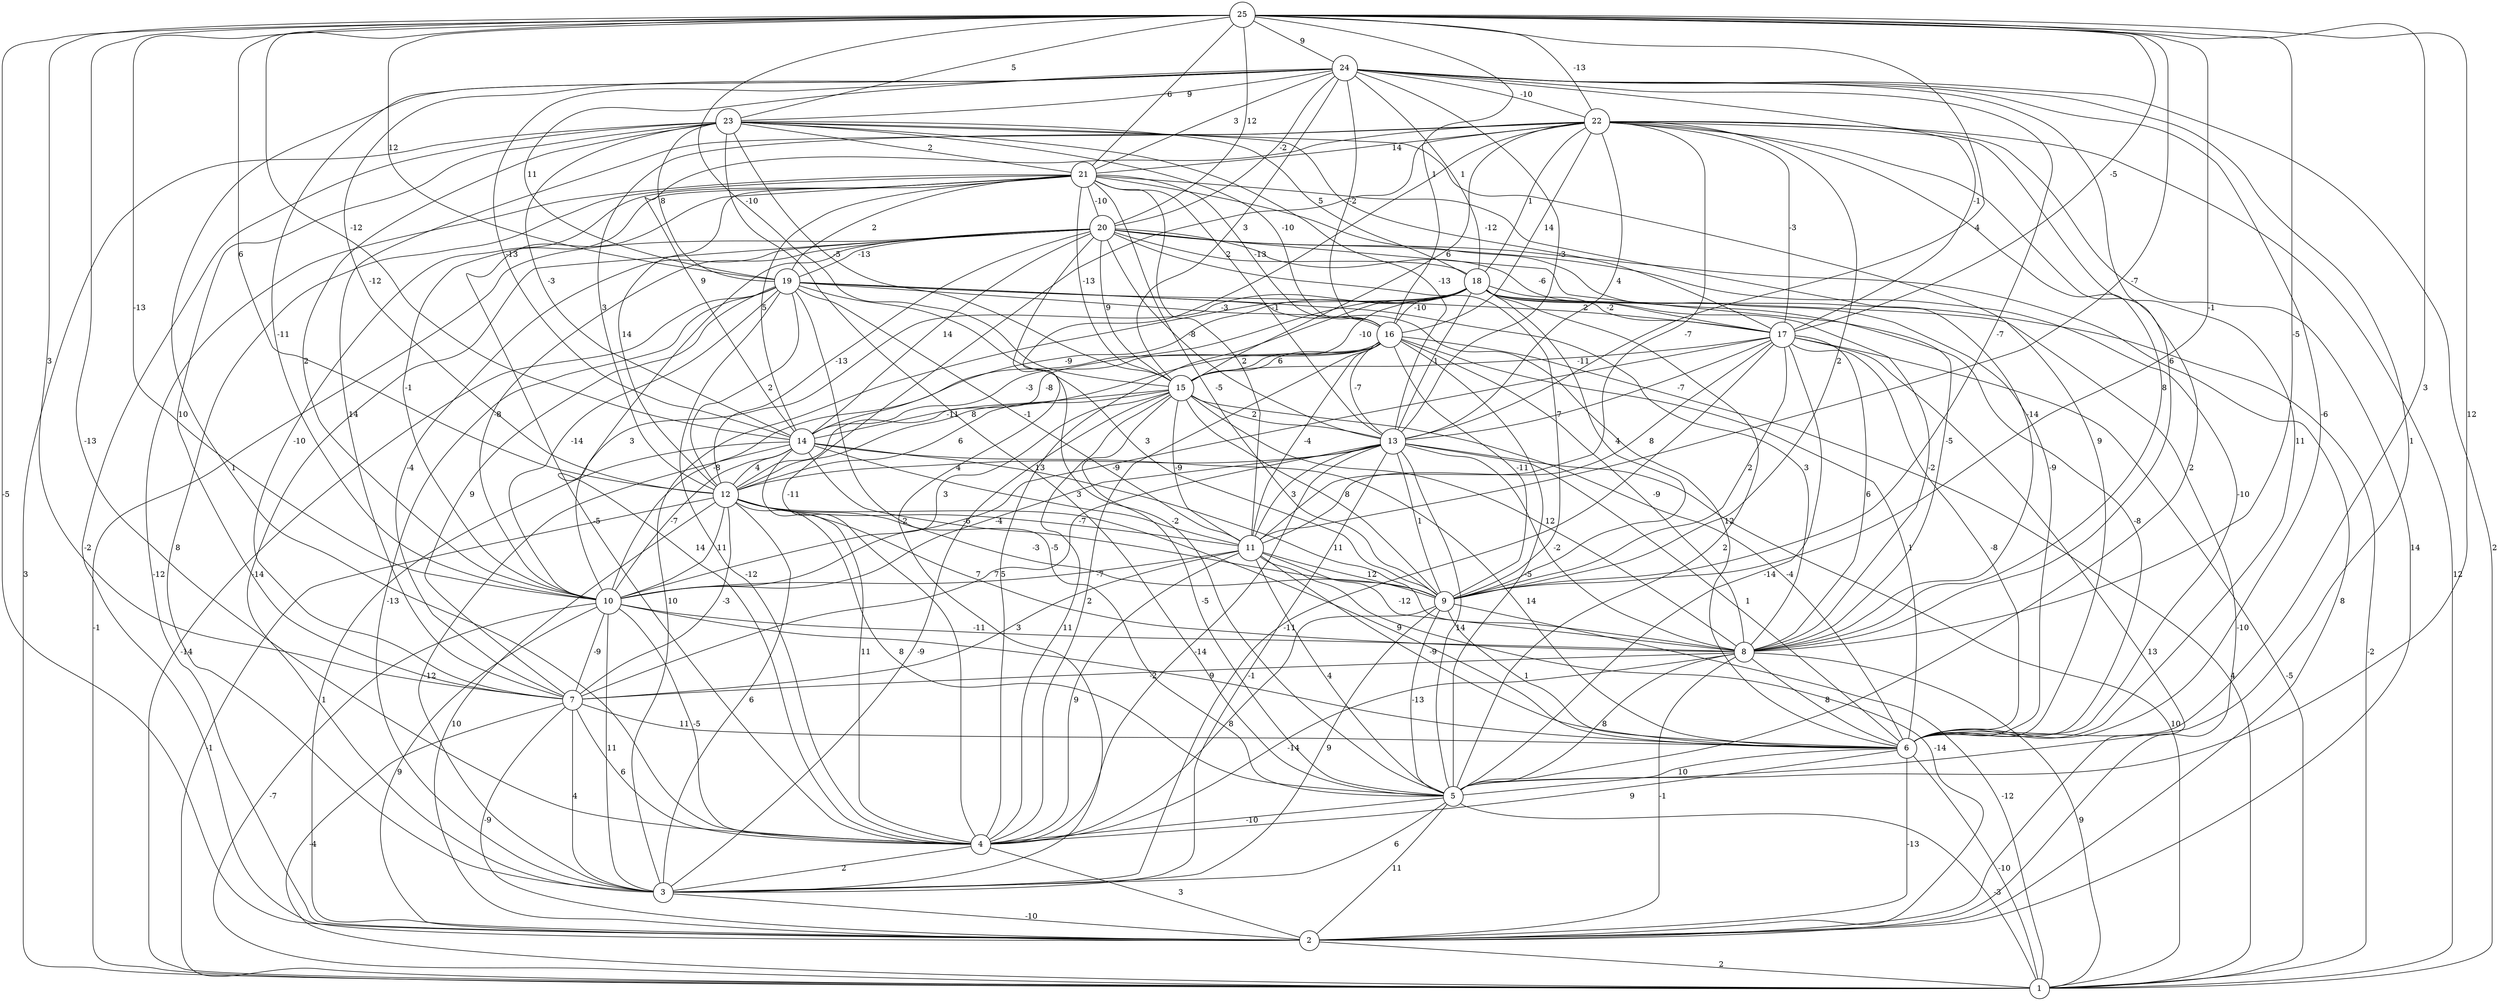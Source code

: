graph { 
	 fontname="Helvetica,Arial,sans-serif" 
	 node [shape = circle]; 
	 25 -- 2 [label = "-5"];
	 25 -- 4 [label = "-13"];
	 25 -- 5 [label = "12"];
	 25 -- 6 [label = "3"];
	 25 -- 7 [label = "3"];
	 25 -- 8 [label = "-5"];
	 25 -- 9 [label = "-1"];
	 25 -- 10 [label = "-13"];
	 25 -- 11 [label = "-7"];
	 25 -- 12 [label = "6"];
	 25 -- 13 [label = "4"];
	 25 -- 14 [label = "-12"];
	 25 -- 15 [label = "-10"];
	 25 -- 16 [label = "1"];
	 25 -- 17 [label = "-5"];
	 25 -- 19 [label = "12"];
	 25 -- 20 [label = "12"];
	 25 -- 21 [label = "6"];
	 25 -- 22 [label = "-13"];
	 25 -- 23 [label = "5"];
	 25 -- 24 [label = "9"];
	 24 -- 1 [label = "2"];
	 24 -- 4 [label = "1"];
	 24 -- 5 [label = "1"];
	 24 -- 6 [label = "-6"];
	 24 -- 8 [label = "6"];
	 24 -- 9 [label = "-7"];
	 24 -- 10 [label = "-11"];
	 24 -- 12 [label = "-12"];
	 24 -- 13 [label = "-3"];
	 24 -- 14 [label = "-13"];
	 24 -- 15 [label = "3"];
	 24 -- 16 [label = "-2"];
	 24 -- 17 [label = "-1"];
	 24 -- 18 [label = "1"];
	 24 -- 19 [label = "11"];
	 24 -- 20 [label = "-2"];
	 24 -- 21 [label = "3"];
	 24 -- 22 [label = "-10"];
	 24 -- 23 [label = "9"];
	 23 -- 1 [label = "3"];
	 23 -- 2 [label = "-2"];
	 23 -- 5 [label = "13"];
	 23 -- 6 [label = "9"];
	 23 -- 7 [label = "10"];
	 23 -- 10 [label = "2"];
	 23 -- 13 [label = "-13"];
	 23 -- 14 [label = "-3"];
	 23 -- 15 [label = "-5"];
	 23 -- 16 [label = "-10"];
	 23 -- 17 [label = "-12"];
	 23 -- 18 [label = "5"];
	 23 -- 19 [label = "8"];
	 23 -- 21 [label = "2"];
	 22 -- 1 [label = "12"];
	 22 -- 2 [label = "14"];
	 22 -- 3 [label = "-2"];
	 22 -- 4 [label = "-11"];
	 22 -- 5 [label = "2"];
	 22 -- 6 [label = "11"];
	 22 -- 7 [label = "14"];
	 22 -- 8 [label = "8"];
	 22 -- 9 [label = "2"];
	 22 -- 11 [label = "-7"];
	 22 -- 12 [label = "3"];
	 22 -- 13 [label = "4"];
	 22 -- 14 [label = "9"];
	 22 -- 15 [label = "6"];
	 22 -- 16 [label = "14"];
	 22 -- 17 [label = "-3"];
	 22 -- 18 [label = "1"];
	 22 -- 21 [label = "14"];
	 21 -- 2 [label = "-12"];
	 21 -- 3 [label = "8"];
	 21 -- 4 [label = "-5"];
	 21 -- 6 [label = "-9"];
	 21 -- 7 [label = "-10"];
	 21 -- 8 [label = "-14"];
	 21 -- 9 [label = "-5"];
	 21 -- 10 [label = "-1"];
	 21 -- 11 [label = "2"];
	 21 -- 12 [label = "14"];
	 21 -- 13 [label = "-1"];
	 21 -- 14 [label = "5"];
	 21 -- 15 [label = "-13"];
	 21 -- 16 [label = "-13"];
	 21 -- 19 [label = "2"];
	 21 -- 20 [label = "-10"];
	 20 -- 1 [label = "-1"];
	 20 -- 2 [label = "8"];
	 20 -- 3 [label = "-14"];
	 20 -- 4 [label = "14"];
	 20 -- 5 [label = "-2"];
	 20 -- 6 [label = "-10"];
	 20 -- 7 [label = "-4"];
	 20 -- 8 [label = "-5"];
	 20 -- 9 [label = "7"];
	 20 -- 10 [label = "-8"];
	 20 -- 12 [label = "-13"];
	 20 -- 13 [label = "-8"];
	 20 -- 14 [label = "14"];
	 20 -- 15 [label = "9"];
	 20 -- 17 [label = "-6"];
	 20 -- 18 [label = "2"];
	 20 -- 19 [label = "-13"];
	 19 -- 1 [label = "-14"];
	 19 -- 3 [label = "-13"];
	 19 -- 4 [label = "-12"];
	 19 -- 5 [label = "-5"];
	 19 -- 6 [label = "12"];
	 19 -- 7 [label = "9"];
	 19 -- 8 [label = "3"];
	 19 -- 9 [label = "3"];
	 19 -- 10 [label = "-14"];
	 19 -- 11 [label = "-1"];
	 19 -- 12 [label = "2"];
	 19 -- 16 [label = "-3"];
	 19 -- 17 [label = "2"];
	 18 -- 1 [label = "-2"];
	 18 -- 2 [label = "-10"];
	 18 -- 3 [label = "10"];
	 18 -- 4 [label = "5"];
	 18 -- 5 [label = "2"];
	 18 -- 6 [label = "-8"];
	 18 -- 8 [label = "-2"];
	 18 -- 9 [label = "4"];
	 18 -- 10 [label = "3"];
	 18 -- 12 [label = "-8"];
	 18 -- 13 [label = "1"];
	 18 -- 14 [label = "-9"];
	 18 -- 15 [label = "-10"];
	 18 -- 16 [label = "-10"];
	 18 -- 17 [label = "-2"];
	 17 -- 1 [label = "-5"];
	 17 -- 2 [label = "13"];
	 17 -- 3 [label = "-11"];
	 17 -- 5 [label = "-14"];
	 17 -- 6 [label = "-8"];
	 17 -- 8 [label = "6"];
	 17 -- 9 [label = "2"];
	 17 -- 10 [label = "-9"];
	 17 -- 11 [label = "8"];
	 17 -- 13 [label = "-7"];
	 17 -- 15 [label = "-11"];
	 16 -- 1 [label = "4"];
	 16 -- 4 [label = "2"];
	 16 -- 5 [label = "-5"];
	 16 -- 6 [label = "1"];
	 16 -- 8 [label = "-9"];
	 16 -- 9 [label = "-11"];
	 16 -- 10 [label = "-8"];
	 16 -- 11 [label = "-4"];
	 16 -- 12 [label = "8"];
	 16 -- 13 [label = "-7"];
	 16 -- 14 [label = "-3"];
	 16 -- 15 [label = "6"];
	 15 -- 3 [label = "-9"];
	 15 -- 4 [label = "11"];
	 15 -- 5 [label = "-5"];
	 15 -- 6 [label = "-4"];
	 15 -- 8 [label = "12"];
	 15 -- 9 [label = "8"];
	 15 -- 10 [label = "3"];
	 15 -- 11 [label = "-9"];
	 15 -- 12 [label = "6"];
	 15 -- 13 [label = "2"];
	 15 -- 14 [label = "-11"];
	 14 -- 2 [label = "1"];
	 14 -- 3 [label = "-12"];
	 14 -- 4 [label = "11"];
	 14 -- 6 [label = "14"];
	 14 -- 8 [label = "11"];
	 14 -- 9 [label = "-6"];
	 14 -- 10 [label = "-7"];
	 14 -- 11 [label = "3"];
	 14 -- 12 [label = "4"];
	 13 -- 1 [label = "10"];
	 13 -- 3 [label = "-1"];
	 13 -- 4 [label = "-14"];
	 13 -- 5 [label = "14"];
	 13 -- 6 [label = "1"];
	 13 -- 7 [label = "7"];
	 13 -- 8 [label = "-2"];
	 13 -- 9 [label = "1"];
	 13 -- 10 [label = "-4"];
	 13 -- 11 [label = "3"];
	 13 -- 12 [label = "4"];
	 12 -- 1 [label = "-1"];
	 12 -- 2 [label = "10"];
	 12 -- 3 [label = "6"];
	 12 -- 5 [label = "8"];
	 12 -- 6 [label = "9"];
	 12 -- 7 [label = "-3"];
	 12 -- 8 [label = "7"];
	 12 -- 9 [label = "-3"];
	 12 -- 10 [label = "11"];
	 12 -- 11 [label = "-7"];
	 11 -- 2 [label = "-14"];
	 11 -- 4 [label = "9"];
	 11 -- 5 [label = "4"];
	 11 -- 6 [label = "-9"];
	 11 -- 7 [label = "3"];
	 11 -- 8 [label = "-12"];
	 11 -- 9 [label = "12"];
	 11 -- 10 [label = "-7"];
	 10 -- 1 [label = "-7"];
	 10 -- 2 [label = "9"];
	 10 -- 3 [label = "11"];
	 10 -- 4 [label = "-5"];
	 10 -- 6 [label = "9"];
	 10 -- 7 [label = "-9"];
	 10 -- 8 [label = "-11"];
	 9 -- 1 [label = "-12"];
	 9 -- 3 [label = "9"];
	 9 -- 4 [label = "8"];
	 9 -- 5 [label = "-13"];
	 9 -- 6 [label = "1"];
	 8 -- 1 [label = "9"];
	 8 -- 2 [label = "-1"];
	 8 -- 4 [label = "-14"];
	 8 -- 5 [label = "8"];
	 8 -- 6 [label = "8"];
	 8 -- 7 [label = "-2"];
	 7 -- 1 [label = "-4"];
	 7 -- 2 [label = "-9"];
	 7 -- 3 [label = "4"];
	 7 -- 4 [label = "6"];
	 7 -- 6 [label = "11"];
	 6 -- 1 [label = "-10"];
	 6 -- 2 [label = "-13"];
	 6 -- 4 [label = "9"];
	 6 -- 5 [label = "10"];
	 5 -- 1 [label = "-3"];
	 5 -- 2 [label = "11"];
	 5 -- 3 [label = "6"];
	 5 -- 4 [label = "-10"];
	 4 -- 2 [label = "3"];
	 4 -- 3 [label = "2"];
	 3 -- 2 [label = "-10"];
	 2 -- 1 [label = "2"];
	 1;
	 2;
	 3;
	 4;
	 5;
	 6;
	 7;
	 8;
	 9;
	 10;
	 11;
	 12;
	 13;
	 14;
	 15;
	 16;
	 17;
	 18;
	 19;
	 20;
	 21;
	 22;
	 23;
	 24;
	 25;
}

